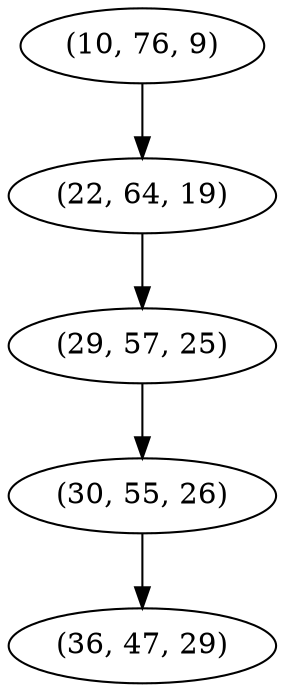 digraph tree {
    "(10, 76, 9)";
    "(22, 64, 19)";
    "(29, 57, 25)";
    "(30, 55, 26)";
    "(36, 47, 29)";
    "(10, 76, 9)" -> "(22, 64, 19)";
    "(22, 64, 19)" -> "(29, 57, 25)";
    "(29, 57, 25)" -> "(30, 55, 26)";
    "(30, 55, 26)" -> "(36, 47, 29)";
}
